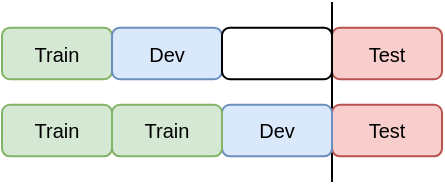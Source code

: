 <mxfile>
    <diagram name="Page-1" id="y0Spciga-5stfBS5supv">
        <mxGraphModel dx="544" dy="242" grid="1" gridSize="10" guides="1" tooltips="1" connect="1" arrows="1" fold="1" page="1" pageScale="1" pageWidth="827" pageHeight="1169" math="0" shadow="0">
            <root>
                <mxCell id="0"/>
                <mxCell id="1" parent="0"/>
                <mxCell id="2" value="" style="group" vertex="1" connectable="0" parent="1">
                    <mxGeometry x="200" y="60" width="220" height="90" as="geometry"/>
                </mxCell>
                <mxCell id="P0X2a0iMQnR3sYJKgMbi-3" value="Train" style="rounded=1;whiteSpace=wrap;html=1;fillColor=#d5e8d4;strokeColor=#82b366;fontSize=10;" parent="2" vertex="1">
                    <mxGeometry y="12.857" width="55" height="25.714" as="geometry"/>
                </mxCell>
                <mxCell id="P0X2a0iMQnR3sYJKgMbi-4" value="Dev" style="rounded=1;whiteSpace=wrap;html=1;fillColor=#dae8fc;strokeColor=#6c8ebf;fontSize=10;" parent="2" vertex="1">
                    <mxGeometry x="55" y="12.857" width="55" height="25.714" as="geometry"/>
                </mxCell>
                <mxCell id="P0X2a0iMQnR3sYJKgMbi-5" value="" style="rounded=1;whiteSpace=wrap;html=1;" parent="2" vertex="1">
                    <mxGeometry x="110" y="12.857" width="55" height="25.714" as="geometry"/>
                </mxCell>
                <mxCell id="P0X2a0iMQnR3sYJKgMbi-6" value="Test" style="rounded=1;whiteSpace=wrap;html=1;fillColor=#f8cecc;strokeColor=#b85450;fontSize=10;" parent="2" vertex="1">
                    <mxGeometry x="165" y="12.857" width="55" height="25.714" as="geometry"/>
                </mxCell>
                <mxCell id="P0X2a0iMQnR3sYJKgMbi-20" value="" style="endArrow=none;html=1;rounded=0;" parent="2" edge="1">
                    <mxGeometry width="50" height="50" relative="1" as="geometry">
                        <mxPoint x="165" y="90" as="sourcePoint"/>
                        <mxPoint x="165" as="targetPoint"/>
                    </mxGeometry>
                </mxCell>
                <mxCell id="P0X2a0iMQnR3sYJKgMbi-21" value="Test" style="rounded=1;whiteSpace=wrap;html=1;fillColor=#f8cecc;strokeColor=#b85450;fontSize=10;" parent="2" vertex="1">
                    <mxGeometry x="165" y="51.429" width="55" height="25.714" as="geometry"/>
                </mxCell>
                <mxCell id="P0X2a0iMQnR3sYJKgMbi-22" value="Dev" style="rounded=1;whiteSpace=wrap;html=1;fillColor=#dae8fc;strokeColor=#6c8ebf;fontSize=10;" parent="2" vertex="1">
                    <mxGeometry x="110" y="51.429" width="55" height="25.714" as="geometry"/>
                </mxCell>
                <mxCell id="P0X2a0iMQnR3sYJKgMbi-24" value="Train" style="rounded=1;whiteSpace=wrap;html=1;fillColor=#d5e8d4;strokeColor=#82b366;fontSize=10;" parent="2" vertex="1">
                    <mxGeometry x="55" y="51.429" width="55" height="25.714" as="geometry"/>
                </mxCell>
                <mxCell id="P0X2a0iMQnR3sYJKgMbi-25" value="Train" style="rounded=1;whiteSpace=wrap;html=1;fillColor=#d5e8d4;strokeColor=#82b366;fontSize=10;" parent="2" vertex="1">
                    <mxGeometry y="51.429" width="55" height="25.714" as="geometry"/>
                </mxCell>
            </root>
        </mxGraphModel>
    </diagram>
</mxfile>